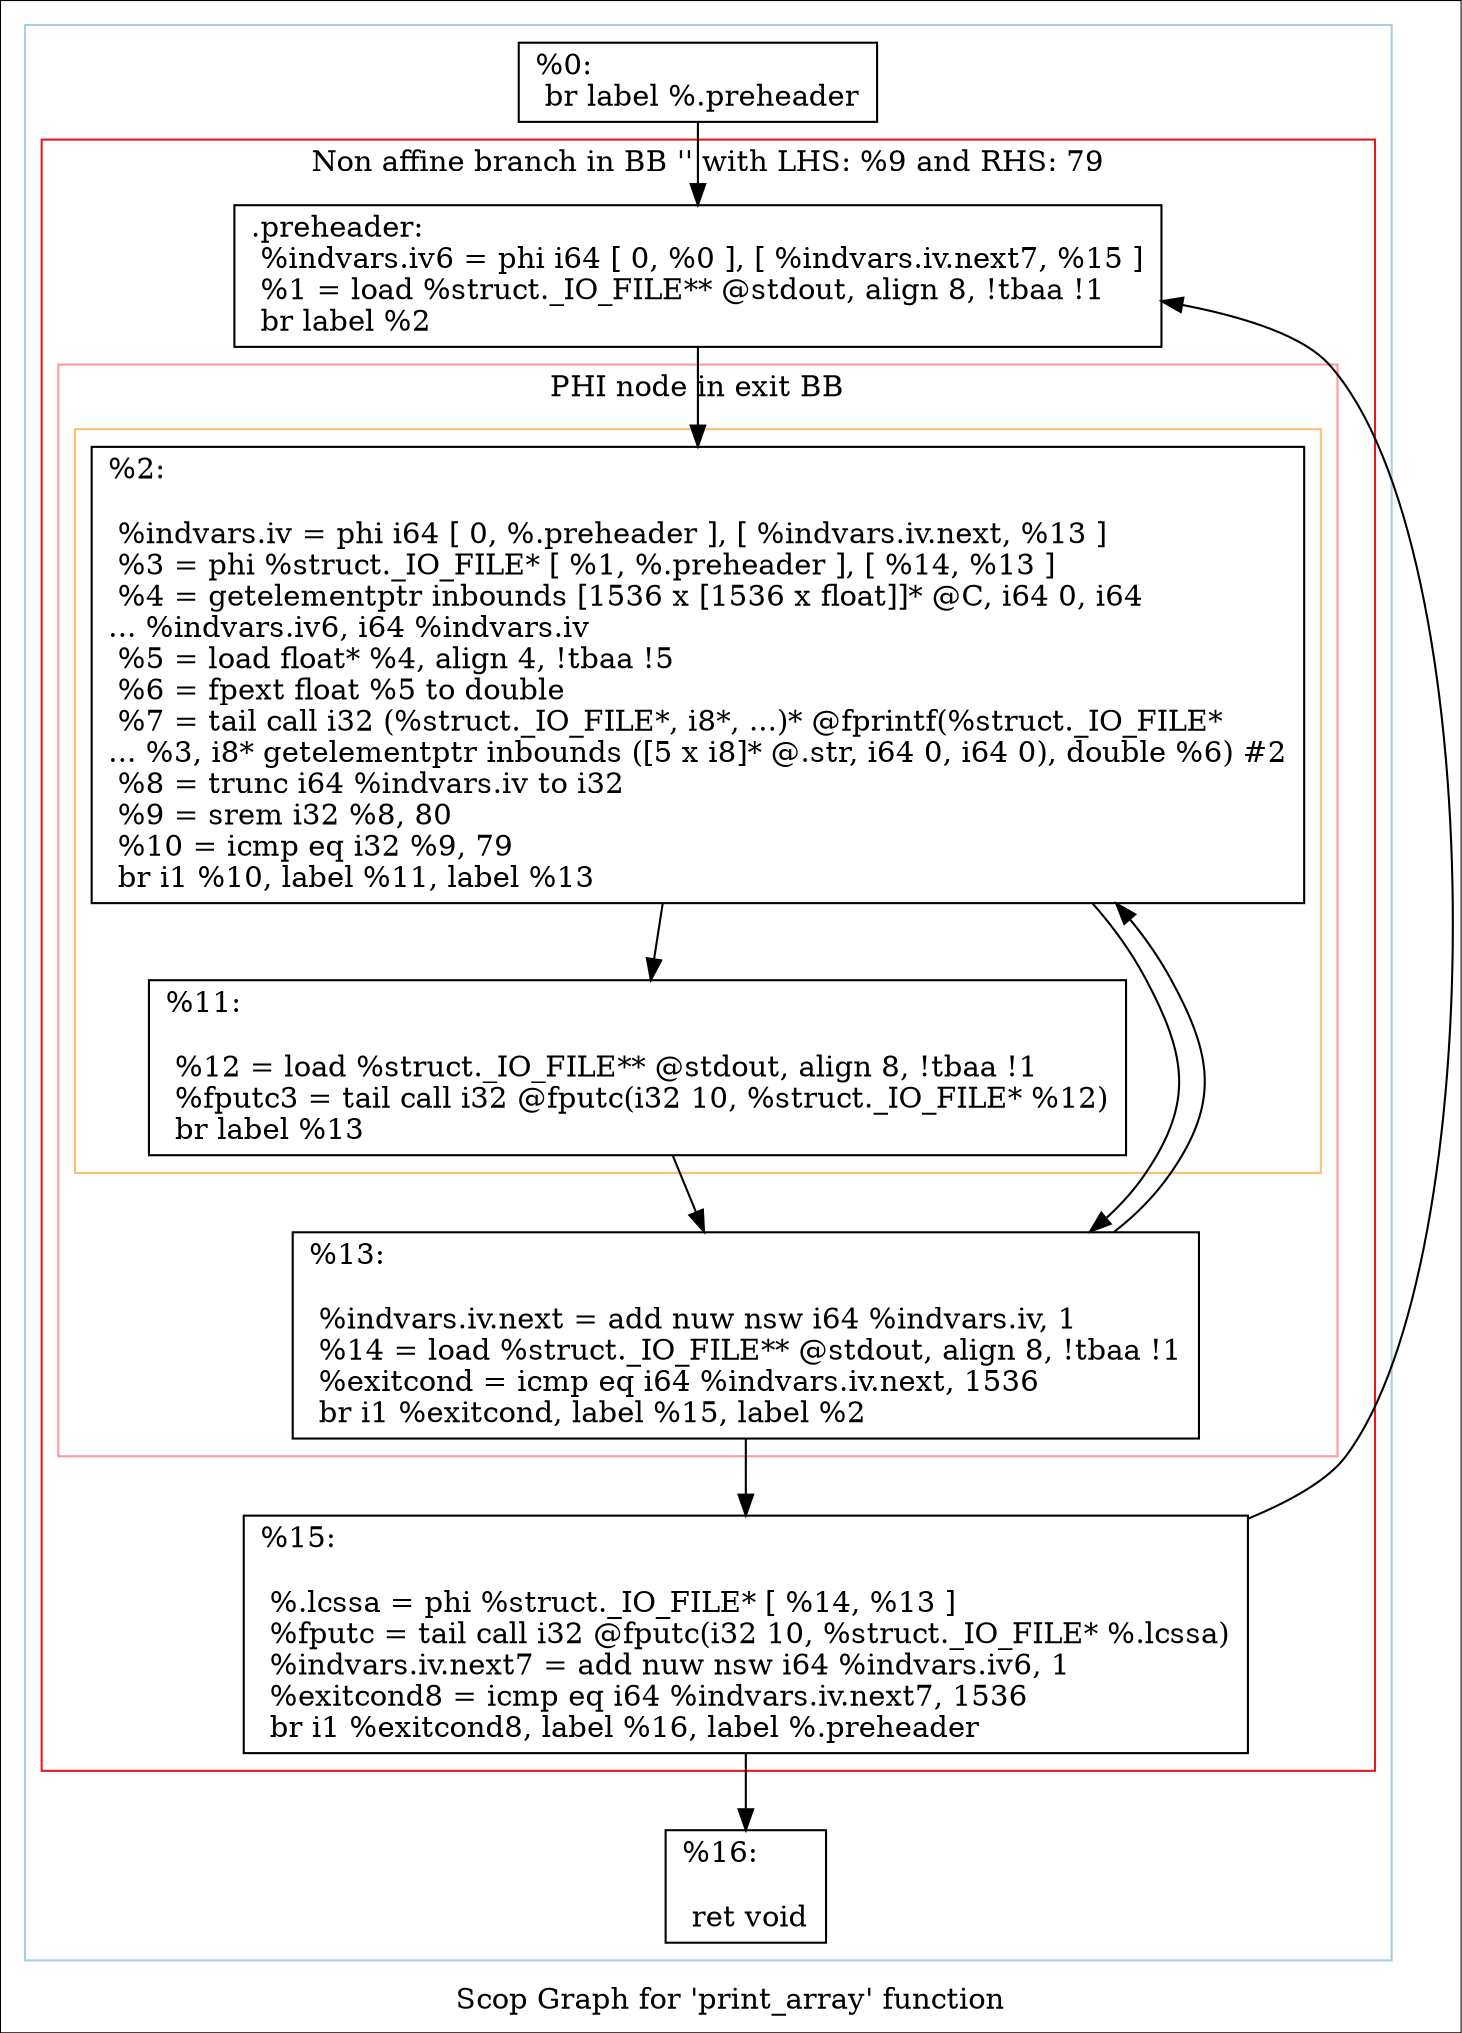 digraph "Scop Graph for 'print_array' function" {
	label="Scop Graph for 'print_array' function";

	Node0x104ea50 [shape=record,label="{%0:\l  br label %.preheader\l}"];
	Node0x104ea50 -> Node0x10810e0;
	Node0x10810e0 [shape=record,label="{.preheader:                                       \l  %indvars.iv6 = phi i64 [ 0, %0 ], [ %indvars.iv.next7, %15 ]\l  %1 = load %struct._IO_FILE** @stdout, align 8, !tbaa !1\l  br label %2\l}"];
	Node0x10810e0 -> Node0x1081130;
	Node0x1081130 [shape=record,label="{%2:\l\l  %indvars.iv = phi i64 [ 0, %.preheader ], [ %indvars.iv.next, %13 ]\l  %3 = phi %struct._IO_FILE* [ %1, %.preheader ], [ %14, %13 ]\l  %4 = getelementptr inbounds [1536 x [1536 x float]]* @C, i64 0, i64\l... %indvars.iv6, i64 %indvars.iv\l  %5 = load float* %4, align 4, !tbaa !5\l  %6 = fpext float %5 to double\l  %7 = tail call i32 (%struct._IO_FILE*, i8*, ...)* @fprintf(%struct._IO_FILE*\l... %3, i8* getelementptr inbounds ([5 x i8]* @.str, i64 0, i64 0), double %6) #2\l  %8 = trunc i64 %indvars.iv to i32\l  %9 = srem i32 %8, 80\l  %10 = icmp eq i32 %9, 79\l  br i1 %10, label %11, label %13\l}"];
	Node0x1081130 -> Node0x10811b0;
	Node0x1081130 -> Node0x10811d0;
	Node0x10811b0 [shape=record,label="{%11:\l\l  %12 = load %struct._IO_FILE** @stdout, align 8, !tbaa !1\l  %fputc3 = tail call i32 @fputc(i32 10, %struct._IO_FILE* %12)\l  br label %13\l}"];
	Node0x10811b0 -> Node0x10811d0;
	Node0x10811d0 [shape=record,label="{%13:\l\l  %indvars.iv.next = add nuw nsw i64 %indvars.iv, 1\l  %14 = load %struct._IO_FILE** @stdout, align 8, !tbaa !1\l  %exitcond = icmp eq i64 %indvars.iv.next, 1536\l  br i1 %exitcond, label %15, label %2\l}"];
	Node0x10811d0 -> Node0x1082290;
	Node0x10811d0 -> Node0x1081130[constraint=false];
	Node0x1082290 [shape=record,label="{%15:\l\l  %.lcssa = phi %struct._IO_FILE* [ %14, %13 ]\l  %fputc = tail call i32 @fputc(i32 10, %struct._IO_FILE* %.lcssa)\l  %indvars.iv.next7 = add nuw nsw i64 %indvars.iv6, 1\l  %exitcond8 = icmp eq i64 %indvars.iv.next7, 1536\l  br i1 %exitcond8, label %16, label %.preheader\l}"];
	Node0x1082290 -> Node0x10822f0;
	Node0x1082290 -> Node0x10810e0[constraint=false];
	Node0x10822f0 [shape=record,label="{%16:\l\l  ret void\l}"];
	colorscheme = "paired12"
        subgraph cluster_0x107bbe0 {
          label = "";
          style = solid;
          color = 1
          subgraph cluster_0x107b620 {
            label = "Non affine branch in BB '' with LHS: %9 and RHS: 79";
            style = solid;
            color = 6
            subgraph cluster_0x107b5a0 {
              label = "PHI node in exit BB";
              style = solid;
              color = 5
              subgraph cluster_0x104ea70 {
                label = "";
                style = solid;
                color = 7
                Node0x1081130;
                Node0x10811b0;
              }
              Node0x10811d0;
            }
            Node0x10810e0;
            Node0x1082290;
          }
          Node0x104ea50;
          Node0x10822f0;
        }
}
